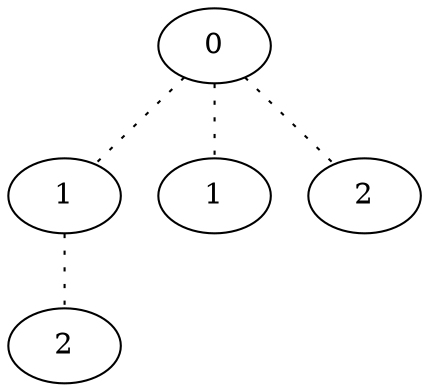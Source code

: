 graph {
a0[label=0];
a1[label=1];
a2[label=2];
a3[label=1];
a4[label=2];
a0 -- a1 [style=dotted];
a0 -- a3 [style=dotted];
a0 -- a4 [style=dotted];
a1 -- a2 [style=dotted];
}
